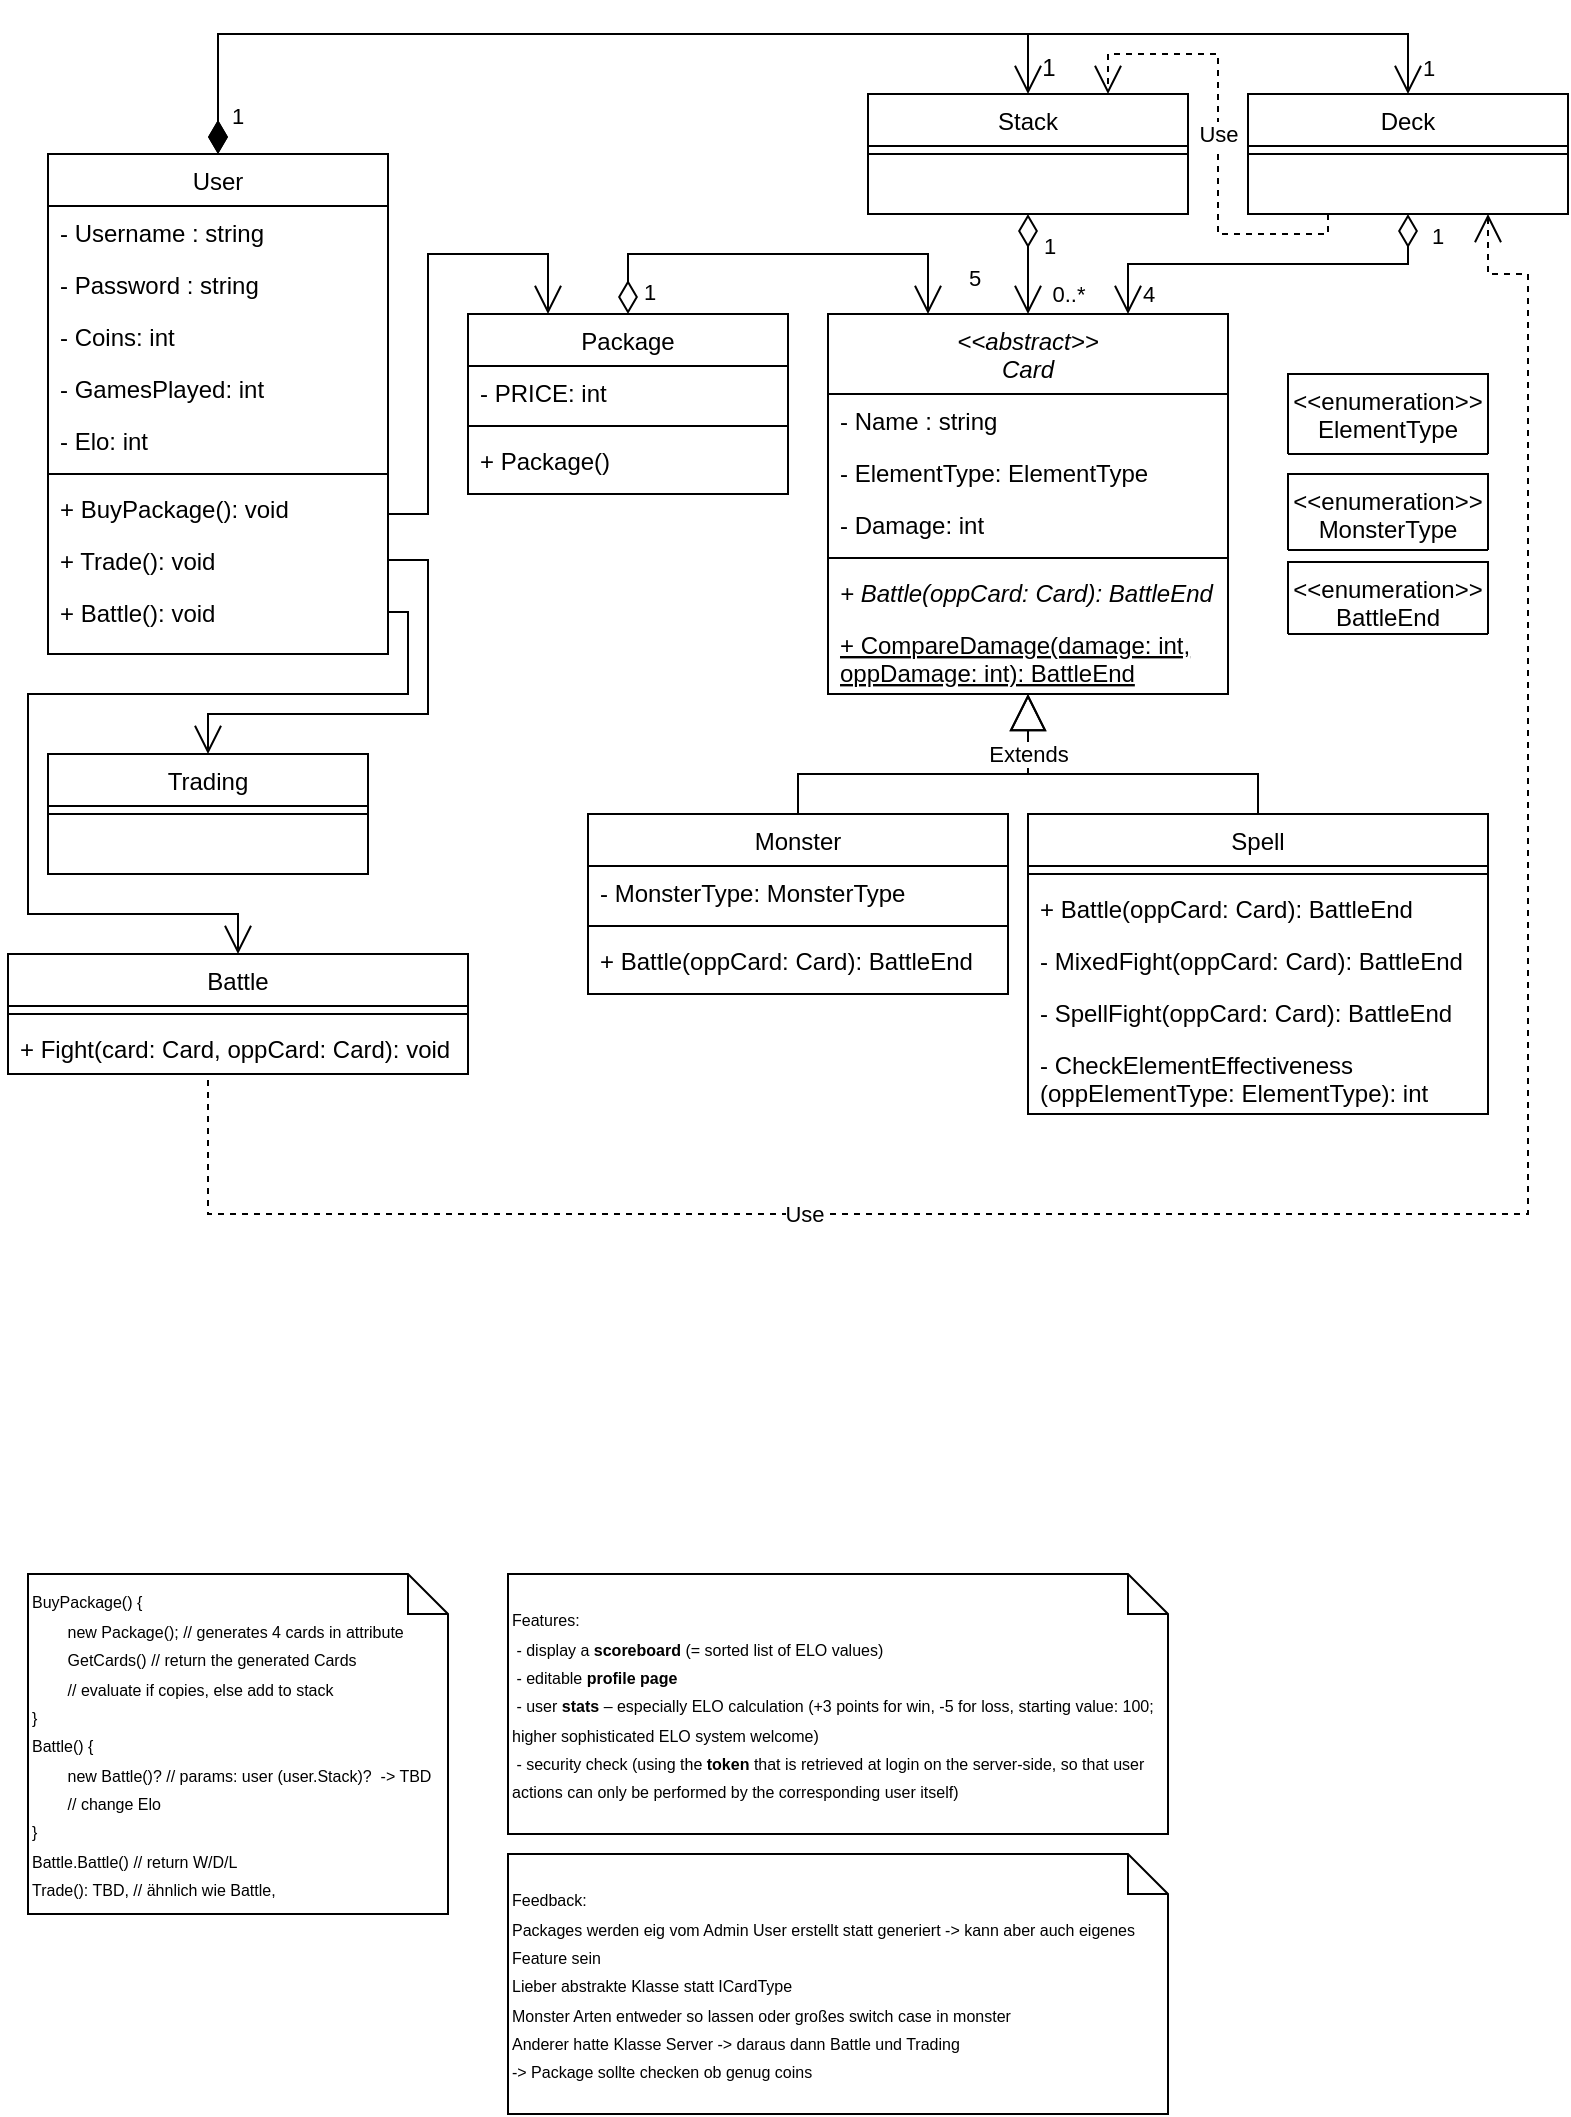 <mxfile version="24.8.3">
  <diagram name="Page-1" id="4T1kXUS9-b-aL4tz5m4I">
    <mxGraphModel dx="1615" dy="-312" grid="1" gridSize="10" guides="1" tooltips="1" connect="1" arrows="1" fold="1" page="1" pageScale="1" pageWidth="827" pageHeight="1169" math="0" shadow="0">
      <root>
        <mxCell id="0" />
        <mxCell id="1" parent="0" />
        <mxCell id="1sqvrXjf4_GnCzgxel8a-67" value="User" style="swimlane;fontStyle=0;align=center;verticalAlign=top;childLayout=stackLayout;horizontal=1;startSize=26;horizontalStack=0;resizeParent=1;resizeLast=0;collapsible=1;marginBottom=0;rounded=0;shadow=0;strokeWidth=1;" parent="1" vertex="1">
          <mxGeometry x="40" y="1270" width="170" height="250" as="geometry">
            <mxRectangle x="40" y="80" width="160" height="26" as="alternateBounds" />
          </mxGeometry>
        </mxCell>
        <mxCell id="1sqvrXjf4_GnCzgxel8a-68" value="- Username : string" style="text;align=left;verticalAlign=top;spacingLeft=4;spacingRight=4;overflow=hidden;rotatable=0;points=[[0,0.5],[1,0.5]];portConstraint=eastwest;rounded=0;" parent="1sqvrXjf4_GnCzgxel8a-67" vertex="1">
          <mxGeometry y="26" width="170" height="26" as="geometry" />
        </mxCell>
        <mxCell id="1sqvrXjf4_GnCzgxel8a-69" value="- Password : string" style="text;align=left;verticalAlign=top;spacingLeft=4;spacingRight=4;overflow=hidden;rotatable=0;points=[[0,0.5],[1,0.5]];portConstraint=eastwest;rounded=0;shadow=0;html=0;" parent="1sqvrXjf4_GnCzgxel8a-67" vertex="1">
          <mxGeometry y="52" width="170" height="26" as="geometry" />
        </mxCell>
        <mxCell id="1sqvrXjf4_GnCzgxel8a-70" value="- Coins: int" style="text;align=left;verticalAlign=top;spacingLeft=4;spacingRight=4;overflow=hidden;rotatable=0;points=[[0,0.5],[1,0.5]];portConstraint=eastwest;rounded=0;shadow=0;html=0;" parent="1sqvrXjf4_GnCzgxel8a-67" vertex="1">
          <mxGeometry y="78" width="170" height="26" as="geometry" />
        </mxCell>
        <mxCell id="1sqvrXjf4_GnCzgxel8a-71" value="- GamesPlayed: int" style="text;align=left;verticalAlign=top;spacingLeft=4;spacingRight=4;overflow=hidden;rotatable=0;points=[[0,0.5],[1,0.5]];portConstraint=eastwest;rounded=0;shadow=0;html=0;" parent="1sqvrXjf4_GnCzgxel8a-67" vertex="1">
          <mxGeometry y="104" width="170" height="26" as="geometry" />
        </mxCell>
        <mxCell id="1sqvrXjf4_GnCzgxel8a-72" value="- Elo: int" style="text;align=left;verticalAlign=top;spacingLeft=4;spacingRight=4;overflow=hidden;rotatable=0;points=[[0,0.5],[1,0.5]];portConstraint=eastwest;rounded=0;shadow=0;html=0;" parent="1sqvrXjf4_GnCzgxel8a-67" vertex="1">
          <mxGeometry y="130" width="170" height="26" as="geometry" />
        </mxCell>
        <mxCell id="1sqvrXjf4_GnCzgxel8a-73" value="" style="line;html=1;strokeWidth=1;align=left;verticalAlign=middle;spacingTop=-1;spacingLeft=3;spacingRight=3;rotatable=0;labelPosition=right;points=[];portConstraint=eastwest;" parent="1sqvrXjf4_GnCzgxel8a-67" vertex="1">
          <mxGeometry y="156" width="170" height="8" as="geometry" />
        </mxCell>
        <mxCell id="1sqvrXjf4_GnCzgxel8a-74" value="+ BuyPackage(): void" style="text;align=left;verticalAlign=top;spacingLeft=4;spacingRight=4;overflow=hidden;rotatable=0;points=[[0,0.5],[1,0.5]];portConstraint=eastwest;rounded=0;shadow=0;html=0;" parent="1sqvrXjf4_GnCzgxel8a-67" vertex="1">
          <mxGeometry y="164" width="170" height="26" as="geometry" />
        </mxCell>
        <mxCell id="1sqvrXjf4_GnCzgxel8a-75" value="+ Trade(): void" style="text;align=left;verticalAlign=top;spacingLeft=4;spacingRight=4;overflow=hidden;rotatable=0;points=[[0,0.5],[1,0.5]];portConstraint=eastwest;rounded=0;shadow=0;html=0;" parent="1sqvrXjf4_GnCzgxel8a-67" vertex="1">
          <mxGeometry y="190" width="170" height="26" as="geometry" />
        </mxCell>
        <mxCell id="1sqvrXjf4_GnCzgxel8a-76" value="+ Battle(): void" style="text;align=left;verticalAlign=top;spacingLeft=4;spacingRight=4;overflow=hidden;rotatable=0;points=[[0,0.5],[1,0.5]];portConstraint=eastwest;rounded=0;shadow=0;html=0;" parent="1sqvrXjf4_GnCzgxel8a-67" vertex="1">
          <mxGeometry y="216" width="170" height="26" as="geometry" />
        </mxCell>
        <mxCell id="1sqvrXjf4_GnCzgxel8a-82" value="Monster" style="swimlane;fontStyle=0;align=center;verticalAlign=top;childLayout=stackLayout;horizontal=1;startSize=26;horizontalStack=0;resizeParent=1;resizeLast=0;collapsible=1;marginBottom=0;rounded=0;shadow=0;strokeWidth=1;" parent="1" vertex="1">
          <mxGeometry x="310" y="1600" width="210" height="90" as="geometry">
            <mxRectangle x="360" y="320" width="160" height="26" as="alternateBounds" />
          </mxGeometry>
        </mxCell>
        <mxCell id="1sqvrXjf4_GnCzgxel8a-84" value="- MonsterType: MonsterType" style="text;align=left;verticalAlign=top;spacingLeft=4;spacingRight=4;overflow=hidden;rotatable=0;points=[[0,0.5],[1,0.5]];portConstraint=eastwest;rounded=0;shadow=0;html=0;" parent="1sqvrXjf4_GnCzgxel8a-82" vertex="1">
          <mxGeometry y="26" width="210" height="26" as="geometry" />
        </mxCell>
        <mxCell id="1sqvrXjf4_GnCzgxel8a-85" value="" style="line;html=1;strokeWidth=1;align=left;verticalAlign=middle;spacingTop=-1;spacingLeft=3;spacingRight=3;rotatable=0;labelPosition=right;points=[];portConstraint=eastwest;" parent="1sqvrXjf4_GnCzgxel8a-82" vertex="1">
          <mxGeometry y="52" width="210" height="8" as="geometry" />
        </mxCell>
        <mxCell id="1sqvrXjf4_GnCzgxel8a-86" value="+ Battle(oppCard: Card): BattleEnd" style="text;align=left;verticalAlign=top;spacingLeft=4;spacingRight=4;overflow=hidden;rotatable=0;points=[[0,0.5],[1,0.5]];portConstraint=eastwest;rounded=0;shadow=0;html=0;" parent="1sqvrXjf4_GnCzgxel8a-82" vertex="1">
          <mxGeometry y="60" width="210" height="30" as="geometry" />
        </mxCell>
        <mxCell id="1sqvrXjf4_GnCzgxel8a-87" value="Spell" style="swimlane;fontStyle=0;align=center;verticalAlign=top;childLayout=stackLayout;horizontal=1;startSize=26;horizontalStack=0;resizeParent=1;resizeLast=0;collapsible=1;marginBottom=0;rounded=0;shadow=0;strokeWidth=1;" parent="1" vertex="1">
          <mxGeometry x="530" y="1600" width="230" height="150" as="geometry">
            <mxRectangle x="230" y="140" width="160" height="26" as="alternateBounds" />
          </mxGeometry>
        </mxCell>
        <mxCell id="1sqvrXjf4_GnCzgxel8a-89" value="" style="line;html=1;strokeWidth=1;align=left;verticalAlign=middle;spacingTop=-1;spacingLeft=3;spacingRight=3;rotatable=0;labelPosition=right;points=[];portConstraint=eastwest;" parent="1sqvrXjf4_GnCzgxel8a-87" vertex="1">
          <mxGeometry y="26" width="230" height="8" as="geometry" />
        </mxCell>
        <mxCell id="1sqvrXjf4_GnCzgxel8a-90" value="+ Battle(oppCard: Card): BattleEnd" style="text;align=left;verticalAlign=top;spacingLeft=4;spacingRight=4;overflow=hidden;rotatable=0;points=[[0,0.5],[1,0.5]];portConstraint=eastwest;rounded=0;shadow=0;html=0;" parent="1sqvrXjf4_GnCzgxel8a-87" vertex="1">
          <mxGeometry y="34" width="230" height="26" as="geometry" />
        </mxCell>
        <mxCell id="cipwJM4poq1GliXSku6--9" value="- MixedFight(oppCard: Card): BattleEnd" style="text;align=left;verticalAlign=top;spacingLeft=4;spacingRight=4;overflow=hidden;rotatable=0;points=[[0,0.5],[1,0.5]];portConstraint=eastwest;rounded=0;shadow=0;html=0;" parent="1sqvrXjf4_GnCzgxel8a-87" vertex="1">
          <mxGeometry y="60" width="230" height="26" as="geometry" />
        </mxCell>
        <mxCell id="cipwJM4poq1GliXSku6--8" value="- SpellFight(oppCard: Card): BattleEnd" style="text;align=left;verticalAlign=top;spacingLeft=4;spacingRight=4;overflow=hidden;rotatable=0;points=[[0,0.5],[1,0.5]];portConstraint=eastwest;rounded=0;shadow=0;html=0;" parent="1sqvrXjf4_GnCzgxel8a-87" vertex="1">
          <mxGeometry y="86" width="230" height="26" as="geometry" />
        </mxCell>
        <mxCell id="cipwJM4poq1GliXSku6--10" value="- CheckElementEffectiveness&#xa;(oppElementType: ElementType): int" style="text;align=left;verticalAlign=top;spacingLeft=4;spacingRight=4;overflow=hidden;rotatable=0;points=[[0,0.5],[1,0.5]];portConstraint=eastwest;rounded=0;shadow=0;html=0;" parent="1sqvrXjf4_GnCzgxel8a-87" vertex="1">
          <mxGeometry y="112" width="230" height="38" as="geometry" />
        </mxCell>
        <mxCell id="1sqvrXjf4_GnCzgxel8a-91" value="Extends" style="endArrow=block;endSize=16;endFill=0;html=1;rounded=0;exitX=0.5;exitY=0;exitDx=0;exitDy=0;edgeStyle=orthogonalEdgeStyle;entryX=0.5;entryY=1;entryDx=0;entryDy=0;" parent="1" source="1sqvrXjf4_GnCzgxel8a-82" target="1sqvrXjf4_GnCzgxel8a-121" edge="1">
          <mxGeometry x="0.657" width="160" relative="1" as="geometry">
            <mxPoint x="420" y="1610" as="sourcePoint" />
            <mxPoint x="520" y="1430" as="targetPoint" />
            <Array as="points">
              <mxPoint x="415" y="1580" />
              <mxPoint x="530" y="1580" />
            </Array>
            <mxPoint as="offset" />
          </mxGeometry>
        </mxCell>
        <mxCell id="1sqvrXjf4_GnCzgxel8a-92" value="Stack" style="swimlane;fontStyle=0;align=center;verticalAlign=top;childLayout=stackLayout;horizontal=1;startSize=26;horizontalStack=0;resizeParent=1;resizeLast=0;collapsible=1;marginBottom=0;rounded=0;shadow=0;strokeWidth=1;" parent="1" vertex="1">
          <mxGeometry x="450" y="1240" width="160" height="60" as="geometry">
            <mxRectangle x="230" y="140" width="160" height="26" as="alternateBounds" />
          </mxGeometry>
        </mxCell>
        <mxCell id="1sqvrXjf4_GnCzgxel8a-93" value="" style="line;html=1;strokeWidth=1;align=left;verticalAlign=middle;spacingTop=-1;spacingLeft=3;spacingRight=3;rotatable=0;labelPosition=right;points=[];portConstraint=eastwest;" parent="1sqvrXjf4_GnCzgxel8a-92" vertex="1">
          <mxGeometry y="26" width="160" height="8" as="geometry" />
        </mxCell>
        <mxCell id="1sqvrXjf4_GnCzgxel8a-94" value="1" style="endArrow=open;html=1;endSize=12;startArrow=diamondThin;startSize=14;startFill=1;align=left;verticalAlign=bottom;rounded=0;exitX=0.5;exitY=0;exitDx=0;exitDy=0;entryX=0.5;entryY=0;entryDx=0;entryDy=0;edgeStyle=orthogonalEdgeStyle;" parent="1" source="1sqvrXjf4_GnCzgxel8a-67" target="1sqvrXjf4_GnCzgxel8a-92" edge="1">
          <mxGeometry x="-0.96" y="-5" relative="1" as="geometry">
            <mxPoint x="180" y="1420" as="sourcePoint" />
            <mxPoint x="340" y="1420" as="targetPoint" />
            <Array as="points">
              <mxPoint x="125" y="1210" />
              <mxPoint x="530" y="1210" />
            </Array>
            <mxPoint as="offset" />
          </mxGeometry>
        </mxCell>
        <mxCell id="1sqvrXjf4_GnCzgxel8a-95" value="1" style="endArrow=open;html=1;endSize=12;startArrow=diamondThin;startSize=14;startFill=0;edgeStyle=orthogonalEdgeStyle;align=left;verticalAlign=bottom;rounded=0;exitX=0.5;exitY=1;exitDx=0;exitDy=0;entryX=0.5;entryY=0;entryDx=0;entryDy=0;" parent="1" source="1sqvrXjf4_GnCzgxel8a-92" target="1sqvrXjf4_GnCzgxel8a-121" edge="1">
          <mxGeometry y="6" relative="1" as="geometry">
            <mxPoint x="296" y="1420" as="sourcePoint" />
            <mxPoint x="530" y="1342" as="targetPoint" />
            <mxPoint as="offset" />
          </mxGeometry>
        </mxCell>
        <mxCell id="1sqvrXjf4_GnCzgxel8a-96" value="0..*" style="edgeLabel;html=1;align=center;verticalAlign=middle;resizable=0;points=[];" parent="1sqvrXjf4_GnCzgxel8a-95" vertex="1" connectable="0">
          <mxGeometry x="1" y="11" relative="1" as="geometry">
            <mxPoint x="9" y="-10" as="offset" />
          </mxGeometry>
        </mxCell>
        <mxCell id="1sqvrXjf4_GnCzgxel8a-97" value="Trading" style="swimlane;fontStyle=0;align=center;verticalAlign=top;childLayout=stackLayout;horizontal=1;startSize=26;horizontalStack=0;resizeParent=1;resizeLast=0;collapsible=1;marginBottom=0;rounded=0;shadow=0;strokeWidth=1;" parent="1" vertex="1">
          <mxGeometry x="40" y="1570" width="160" height="60" as="geometry">
            <mxRectangle x="40" y="380" width="160" height="26" as="alternateBounds" />
          </mxGeometry>
        </mxCell>
        <mxCell id="1sqvrXjf4_GnCzgxel8a-98" value="" style="line;html=1;strokeWidth=1;align=left;verticalAlign=middle;spacingTop=-1;spacingLeft=3;spacingRight=3;rotatable=0;labelPosition=right;points=[];portConstraint=eastwest;" parent="1sqvrXjf4_GnCzgxel8a-97" vertex="1">
          <mxGeometry y="26" width="160" height="8" as="geometry" />
        </mxCell>
        <mxCell id="1sqvrXjf4_GnCzgxel8a-99" value="Package" style="swimlane;fontStyle=0;align=center;verticalAlign=top;childLayout=stackLayout;horizontal=1;startSize=26;horizontalStack=0;resizeParent=1;resizeLast=0;collapsible=1;marginBottom=0;rounded=0;shadow=0;strokeWidth=1;" parent="1" vertex="1">
          <mxGeometry x="250" y="1350" width="160" height="90" as="geometry">
            <mxRectangle x="230" y="140" width="160" height="26" as="alternateBounds" />
          </mxGeometry>
        </mxCell>
        <mxCell id="1sqvrXjf4_GnCzgxel8a-100" value="- PRICE: int" style="text;align=left;verticalAlign=top;spacingLeft=4;spacingRight=4;overflow=hidden;rotatable=0;points=[[0,0.5],[1,0.5]];portConstraint=eastwest;rounded=0;shadow=0;html=0;" parent="1sqvrXjf4_GnCzgxel8a-99" vertex="1">
          <mxGeometry y="26" width="160" height="26" as="geometry" />
        </mxCell>
        <mxCell id="1sqvrXjf4_GnCzgxel8a-101" value="" style="line;html=1;strokeWidth=1;align=left;verticalAlign=middle;spacingTop=-1;spacingLeft=3;spacingRight=3;rotatable=0;labelPosition=right;points=[];portConstraint=eastwest;" parent="1sqvrXjf4_GnCzgxel8a-99" vertex="1">
          <mxGeometry y="52" width="160" height="8" as="geometry" />
        </mxCell>
        <mxCell id="1sqvrXjf4_GnCzgxel8a-102" value="+ Package()" style="text;align=left;verticalAlign=top;spacingLeft=4;spacingRight=4;overflow=hidden;rotatable=0;points=[[0,0.5],[1,0.5]];portConstraint=eastwest;rounded=0;shadow=0;html=0;" parent="1sqvrXjf4_GnCzgxel8a-99" vertex="1">
          <mxGeometry y="60" width="160" height="26" as="geometry" />
        </mxCell>
        <mxCell id="1sqvrXjf4_GnCzgxel8a-103" value="1" style="endArrow=open;html=1;endSize=12;startArrow=diamondThin;startSize=14;startFill=0;edgeStyle=orthogonalEdgeStyle;align=left;verticalAlign=bottom;rounded=0;exitX=0.5;exitY=0;exitDx=0;exitDy=0;entryX=0.25;entryY=0;entryDx=0;entryDy=0;" parent="1" source="1sqvrXjf4_GnCzgxel8a-99" target="1sqvrXjf4_GnCzgxel8a-121" edge="1">
          <mxGeometry x="-0.98" y="-6" relative="1" as="geometry">
            <mxPoint x="550" y="1310" as="sourcePoint" />
            <mxPoint x="487.5" y="1342" as="targetPoint" />
            <mxPoint as="offset" />
            <Array as="points">
              <mxPoint x="330" y="1320" />
              <mxPoint x="480" y="1320" />
            </Array>
          </mxGeometry>
        </mxCell>
        <mxCell id="1sqvrXjf4_GnCzgxel8a-104" value="5" style="edgeLabel;html=1;align=center;verticalAlign=middle;resizable=0;points=[];" parent="1sqvrXjf4_GnCzgxel8a-103" vertex="1" connectable="0">
          <mxGeometry x="1" y="11" relative="1" as="geometry">
            <mxPoint x="12" y="-18" as="offset" />
          </mxGeometry>
        </mxCell>
        <mxCell id="1sqvrXjf4_GnCzgxel8a-105" value="Battle" style="swimlane;fontStyle=0;align=center;verticalAlign=top;childLayout=stackLayout;horizontal=1;startSize=26;horizontalStack=0;resizeParent=1;resizeLast=0;collapsible=1;marginBottom=0;rounded=0;shadow=0;strokeWidth=1;" parent="1" vertex="1">
          <mxGeometry x="20" y="1670" width="230" height="60" as="geometry">
            <mxRectangle x="230" y="140" width="160" height="26" as="alternateBounds" />
          </mxGeometry>
        </mxCell>
        <mxCell id="1sqvrXjf4_GnCzgxel8a-106" value="" style="line;html=1;strokeWidth=1;align=left;verticalAlign=middle;spacingTop=-1;spacingLeft=3;spacingRight=3;rotatable=0;labelPosition=right;points=[];portConstraint=eastwest;" parent="1sqvrXjf4_GnCzgxel8a-105" vertex="1">
          <mxGeometry y="26" width="230" height="8" as="geometry" />
        </mxCell>
        <mxCell id="cipwJM4poq1GliXSku6--11" value="+ Fight(card: Card, oppCard: Card): void" style="text;align=left;verticalAlign=top;spacingLeft=4;spacingRight=4;overflow=hidden;rotatable=0;points=[[0,0.5],[1,0.5]];portConstraint=eastwest;rounded=0;shadow=0;html=0;" parent="1sqvrXjf4_GnCzgxel8a-105" vertex="1">
          <mxGeometry y="34" width="230" height="26" as="geometry" />
        </mxCell>
        <mxCell id="1sqvrXjf4_GnCzgxel8a-107" value="Deck" style="swimlane;fontStyle=0;align=center;verticalAlign=top;childLayout=stackLayout;horizontal=1;startSize=26;horizontalStack=0;resizeParent=1;resizeLast=0;collapsible=1;marginBottom=0;rounded=0;shadow=0;strokeWidth=1;" parent="1" vertex="1">
          <mxGeometry x="640" y="1240" width="160" height="60" as="geometry">
            <mxRectangle x="230" y="140" width="160" height="26" as="alternateBounds" />
          </mxGeometry>
        </mxCell>
        <mxCell id="1sqvrXjf4_GnCzgxel8a-108" value="" style="line;html=1;strokeWidth=1;align=left;verticalAlign=middle;spacingTop=-1;spacingLeft=3;spacingRight=3;rotatable=0;labelPosition=right;points=[];portConstraint=eastwest;" parent="1sqvrXjf4_GnCzgxel8a-107" vertex="1">
          <mxGeometry y="26" width="160" height="8" as="geometry" />
        </mxCell>
        <mxCell id="1sqvrXjf4_GnCzgxel8a-109" value="1" style="endArrow=open;html=1;endSize=12;startArrow=diamondThin;startSize=14;startFill=1;edgeStyle=orthogonalEdgeStyle;align=left;verticalAlign=bottom;rounded=0;exitX=0.5;exitY=0;exitDx=0;exitDy=0;entryX=0.5;entryY=0;entryDx=0;entryDy=0;curved=0;" parent="1" source="1sqvrXjf4_GnCzgxel8a-67" target="1sqvrXjf4_GnCzgxel8a-107" edge="1">
          <mxGeometry x="-0.971" y="-5" relative="1" as="geometry">
            <mxPoint x="400" y="1530" as="sourcePoint" />
            <mxPoint x="560" y="1530" as="targetPoint" />
            <Array as="points">
              <mxPoint x="125" y="1210" />
              <mxPoint x="720" y="1210" />
            </Array>
            <mxPoint as="offset" />
          </mxGeometry>
        </mxCell>
        <mxCell id="1sqvrXjf4_GnCzgxel8a-110" value="1" style="text;align=center;fontStyle=0;verticalAlign=middle;spacingLeft=3;spacingRight=3;strokeColor=none;rotatable=0;points=[[0,0.5],[1,0.5]];portConstraint=eastwest;html=1;" parent="1" vertex="1">
          <mxGeometry x="530" y="1214" width="20" height="26" as="geometry" />
        </mxCell>
        <mxCell id="1sqvrXjf4_GnCzgxel8a-111" value="&lt;font style=&quot;font-size: 11px; font-weight: normal;&quot;&gt;1&lt;/font&gt;" style="text;align=center;fontStyle=1;verticalAlign=middle;spacingLeft=3;spacingRight=3;strokeColor=none;rotatable=0;points=[[0,0.5],[1,0.5]];portConstraint=eastwest;html=1;" parent="1" vertex="1">
          <mxGeometry x="720" y="1214" width="20" height="26" as="geometry" />
        </mxCell>
        <mxCell id="1sqvrXjf4_GnCzgxel8a-112" value="1" style="endArrow=open;html=1;endSize=12;startArrow=diamondThin;startSize=14;startFill=0;edgeStyle=orthogonalEdgeStyle;align=left;verticalAlign=bottom;rounded=0;exitX=0.5;exitY=1;exitDx=0;exitDy=0;entryX=0.75;entryY=0;entryDx=0;entryDy=0;" parent="1" source="1sqvrXjf4_GnCzgxel8a-107" target="1sqvrXjf4_GnCzgxel8a-121" edge="1">
          <mxGeometry x="-0.789" y="10" relative="1" as="geometry">
            <mxPoint x="540" y="1310" as="sourcePoint" />
            <mxPoint x="572.5" y="1342" as="targetPoint" />
            <mxPoint as="offset" />
          </mxGeometry>
        </mxCell>
        <mxCell id="1sqvrXjf4_GnCzgxel8a-113" value="4" style="edgeLabel;html=1;align=center;verticalAlign=middle;resizable=0;points=[];" parent="1sqvrXjf4_GnCzgxel8a-112" vertex="1" connectable="0">
          <mxGeometry x="1" y="11" relative="1" as="geometry">
            <mxPoint x="-1" y="-10" as="offset" />
          </mxGeometry>
        </mxCell>
        <mxCell id="1sqvrXjf4_GnCzgxel8a-114" value="&lt;font style=&quot;font-size: 8px;&quot;&gt;BuyPackage()&amp;nbsp;&lt;/font&gt;&lt;span style=&quot;font-size: 8px; background-color: initial;&quot;&gt;{&lt;/span&gt;&lt;div&gt;&lt;font style=&quot;font-size: 8px;&quot;&gt;&lt;span style=&quot;white-space: pre;&quot;&gt;&#x9;&lt;/span&gt;new Package(); // generates 4 cards in attribute&lt;br&gt;&lt;/font&gt;&lt;/div&gt;&lt;div&gt;&lt;font style=&quot;font-size: 8px;&quot;&gt;&lt;span style=&quot;white-space: pre;&quot;&gt;&#x9;&lt;/span&gt;GetCards() // return the generated Cards&lt;br&gt;&lt;/font&gt;&lt;/div&gt;&lt;div&gt;&lt;font style=&quot;font-size: 8px;&quot;&gt;&lt;span style=&quot;white-space: pre;&quot;&gt;&#x9;&lt;/span&gt;// evaluate if copies, else add to stack&lt;br&gt;&lt;/font&gt;&lt;/div&gt;&lt;div&gt;&lt;font style=&quot;font-size: 8px;&quot;&gt;}&lt;/font&gt;&lt;/div&gt;&lt;div&gt;&lt;font style=&quot;font-size: 8px;&quot;&gt;Battle() {&lt;/font&gt;&lt;/div&gt;&lt;div&gt;&lt;font style=&quot;font-size: 8px;&quot;&gt;&lt;span style=&quot;white-space: pre;&quot;&gt;&#x9;&lt;/span&gt;new Battle()? // params: user (user.Stack)?&amp;nbsp; -&amp;gt; TBD&lt;/font&gt;&lt;/div&gt;&lt;div&gt;&lt;font style=&quot;font-size: 8px;&quot;&gt;&lt;span style=&quot;white-space: pre;&quot;&gt;&#x9;&lt;/span&gt;// change Elo&lt;br&gt;&lt;/font&gt;&lt;/div&gt;&lt;div&gt;&lt;font style=&quot;font-size: 8px;&quot;&gt;}&amp;nbsp;&lt;/font&gt;&lt;/div&gt;&lt;div&gt;&lt;font style=&quot;font-size: 8px;&quot;&gt;Battle.Battle() // return W/D/L&lt;/font&gt;&lt;/div&gt;&lt;div&gt;&lt;font style=&quot;font-size: 8px;&quot;&gt;Trade(): TBD, // ähnlich wie Battle,&amp;nbsp;&lt;/font&gt;&lt;/div&gt;" style="shape=note;size=20;whiteSpace=wrap;html=1;align=left;" parent="1" vertex="1">
          <mxGeometry x="30" y="1980" width="210" height="170" as="geometry" />
        </mxCell>
        <mxCell id="1sqvrXjf4_GnCzgxel8a-115" value="" style="endArrow=open;endFill=1;endSize=12;html=1;rounded=0;entryX=0.5;entryY=0;entryDx=0;entryDy=0;edgeStyle=orthogonalEdgeStyle;" parent="1" source="1sqvrXjf4_GnCzgxel8a-76" target="1sqvrXjf4_GnCzgxel8a-105" edge="1">
          <mxGeometry width="160" relative="1" as="geometry">
            <mxPoint x="240" y="1480" as="sourcePoint" />
            <mxPoint x="590" y="1490" as="targetPoint" />
            <Array as="points">
              <mxPoint x="220" y="1499" />
              <mxPoint x="220" y="1540" />
              <mxPoint x="30" y="1540" />
              <mxPoint x="30" y="1650" />
              <mxPoint x="135" y="1650" />
            </Array>
          </mxGeometry>
        </mxCell>
        <mxCell id="1sqvrXjf4_GnCzgxel8a-116" value="" style="endArrow=open;endFill=1;endSize=12;html=1;rounded=0;entryX=0.5;entryY=0;entryDx=0;entryDy=0;edgeStyle=orthogonalEdgeStyle;" parent="1" source="1sqvrXjf4_GnCzgxel8a-75" target="1sqvrXjf4_GnCzgxel8a-97" edge="1">
          <mxGeometry width="160" relative="1" as="geometry">
            <mxPoint x="240" y="1490" as="sourcePoint" />
            <mxPoint x="130" y="1640" as="targetPoint" />
            <Array as="points">
              <mxPoint x="230" y="1473" />
              <mxPoint x="230" y="1550" />
              <mxPoint x="120" y="1550" />
            </Array>
          </mxGeometry>
        </mxCell>
        <mxCell id="1sqvrXjf4_GnCzgxel8a-117" value="Use" style="endArrow=open;endSize=12;dashed=1;html=1;rounded=0;exitX=0.5;exitY=1;exitDx=0;exitDy=0;entryX=0.75;entryY=1;entryDx=0;entryDy=0;edgeStyle=orthogonalEdgeStyle;" parent="1" source="1sqvrXjf4_GnCzgxel8a-105" target="1sqvrXjf4_GnCzgxel8a-107" edge="1">
          <mxGeometry x="-0.395" width="160" relative="1" as="geometry">
            <mxPoint x="220" y="1431" as="sourcePoint" />
            <mxPoint x="304" y="1352" as="targetPoint" />
            <Array as="points">
              <mxPoint x="120" y="1730" />
              <mxPoint x="120" y="1800" />
              <mxPoint x="780" y="1800" />
              <mxPoint x="780" y="1330" />
              <mxPoint x="760" y="1330" />
            </Array>
            <mxPoint as="offset" />
          </mxGeometry>
        </mxCell>
        <mxCell id="1sqvrXjf4_GnCzgxel8a-118" value="&lt;font style=&quot;font-size: 8px;&quot;&gt;Features:&lt;/font&gt;&lt;div&gt;&lt;font style=&quot;font-size: 8px;&quot;&gt;&amp;nbsp;- display a &lt;b&gt;scoreboard &lt;/b&gt;(= sorted list of ELO values)&lt;/font&gt;&lt;/div&gt;&lt;div&gt;&lt;font style=&quot;font-size: 8px;&quot;&gt;&amp;nbsp;- editable &lt;b&gt;profile page&lt;/b&gt;&lt;/font&gt;&lt;/div&gt;&lt;div&gt;&lt;font style=&quot;font-size: 8px;&quot;&gt;&amp;nbsp;- user &lt;b&gt;stats &lt;/b&gt;– especially ELO calculation (+3 points for win, -5 for loss, starting value: 100;&lt;br&gt;higher sophisticated ELO system welcome)&lt;/font&gt;&lt;/div&gt;&lt;div&gt;&lt;font style=&quot;font-size: 8px;&quot;&gt;&amp;nbsp;- security check (using the &lt;b&gt;token &lt;/b&gt;that is retrieved at login on the server-side, so that user&lt;br&gt;actions can only be performed by the corresponding user itself)&lt;/font&gt;&lt;span style=&quot;font-size: 8px;&quot;&gt;&lt;br&gt;&lt;/span&gt;&lt;/div&gt;" style="shape=note;size=20;whiteSpace=wrap;html=1;align=left;" parent="1" vertex="1">
          <mxGeometry x="270" y="1980" width="330" height="130" as="geometry" />
        </mxCell>
        <mxCell id="1sqvrXjf4_GnCzgxel8a-119" value="" style="endArrow=open;endFill=1;endSize=12;html=1;rounded=0;entryX=0.25;entryY=0;entryDx=0;entryDy=0;edgeStyle=orthogonalEdgeStyle;" parent="1" source="1sqvrXjf4_GnCzgxel8a-74" target="1sqvrXjf4_GnCzgxel8a-99" edge="1">
          <mxGeometry width="160" relative="1" as="geometry">
            <mxPoint x="220" y="1500" as="sourcePoint" />
            <mxPoint x="130" y="1580" as="targetPoint" />
            <Array as="points">
              <mxPoint x="230" y="1450" />
              <mxPoint x="230" y="1320" />
              <mxPoint x="290" y="1320" />
            </Array>
          </mxGeometry>
        </mxCell>
        <mxCell id="1sqvrXjf4_GnCzgxel8a-120" value="Use" style="endArrow=open;endSize=12;dashed=1;html=1;rounded=0;exitX=0.25;exitY=1;exitDx=0;exitDy=0;entryX=0.75;entryY=0;entryDx=0;entryDy=0;edgeStyle=orthogonalEdgeStyle;" parent="1" source="1sqvrXjf4_GnCzgxel8a-107" target="1sqvrXjf4_GnCzgxel8a-92" edge="1">
          <mxGeometry width="160" relative="1" as="geometry">
            <mxPoint x="340" y="1530" as="sourcePoint" />
            <mxPoint x="500" y="1530" as="targetPoint" />
            <Array as="points">
              <mxPoint x="680" y="1310" />
              <mxPoint x="625" y="1310" />
              <mxPoint x="625" y="1220" />
              <mxPoint x="570" y="1220" />
            </Array>
          </mxGeometry>
        </mxCell>
        <mxCell id="1sqvrXjf4_GnCzgxel8a-121" value="&lt;&lt;abstract&gt;&gt;&#xa;Card" style="swimlane;fontStyle=2;align=center;verticalAlign=top;childLayout=stackLayout;horizontal=1;startSize=40;horizontalStack=0;resizeParent=1;resizeLast=0;collapsible=1;marginBottom=0;rounded=0;shadow=0;strokeWidth=1;" parent="1" vertex="1">
          <mxGeometry x="430" y="1350" width="200" height="190" as="geometry">
            <mxRectangle x="360" y="320" width="160" height="26" as="alternateBounds" />
          </mxGeometry>
        </mxCell>
        <mxCell id="cipwJM4poq1GliXSku6--4" value="- Name : string" style="text;align=left;verticalAlign=top;spacingLeft=4;spacingRight=4;overflow=hidden;rotatable=0;points=[[0,0.5],[1,0.5]];portConstraint=eastwest;rounded=0;" parent="1sqvrXjf4_GnCzgxel8a-121" vertex="1">
          <mxGeometry y="40" width="200" height="26" as="geometry" />
        </mxCell>
        <mxCell id="cipwJM4poq1GliXSku6--6" value="- ElementType: ElementType" style="text;align=left;verticalAlign=top;spacingLeft=4;spacingRight=4;overflow=hidden;rotatable=0;points=[[0,0.5],[1,0.5]];portConstraint=eastwest;rounded=0;shadow=0;html=0;" parent="1sqvrXjf4_GnCzgxel8a-121" vertex="1">
          <mxGeometry y="66" width="200" height="26" as="geometry" />
        </mxCell>
        <mxCell id="cipwJM4poq1GliXSku6--5" value="- Damage: int" style="text;align=left;verticalAlign=top;spacingLeft=4;spacingRight=4;overflow=hidden;rotatable=0;points=[[0,0.5],[1,0.5]];portConstraint=eastwest;rounded=0;shadow=0;html=0;" parent="1sqvrXjf4_GnCzgxel8a-121" vertex="1">
          <mxGeometry y="92" width="200" height="26" as="geometry" />
        </mxCell>
        <mxCell id="1sqvrXjf4_GnCzgxel8a-122" value="" style="line;html=1;strokeWidth=1;align=left;verticalAlign=middle;spacingTop=-1;spacingLeft=3;spacingRight=3;rotatable=0;labelPosition=right;points=[];portConstraint=eastwest;" parent="1sqvrXjf4_GnCzgxel8a-121" vertex="1">
          <mxGeometry y="118" width="200" height="8" as="geometry" />
        </mxCell>
        <mxCell id="1sqvrXjf4_GnCzgxel8a-123" value="+ Battle(oppCard: Card): BattleEnd" style="text;align=left;verticalAlign=top;spacingLeft=4;spacingRight=4;overflow=hidden;rotatable=0;points=[[0,0.5],[1,0.5]];portConstraint=eastwest;rounded=0;shadow=0;html=0;fontStyle=2" parent="1sqvrXjf4_GnCzgxel8a-121" vertex="1">
          <mxGeometry y="126" width="200" height="26" as="geometry" />
        </mxCell>
        <mxCell id="cipwJM4poq1GliXSku6--7" value="+ CompareDamage(damage: int, &#xa;oppDamage: int): BattleEnd" style="text;align=left;verticalAlign=top;spacingLeft=4;spacingRight=4;overflow=hidden;rotatable=0;points=[[0,0.5],[1,0.5]];portConstraint=eastwest;rounded=0;shadow=0;html=0;fontStyle=4" parent="1sqvrXjf4_GnCzgxel8a-121" vertex="1">
          <mxGeometry y="152" width="200" height="38" as="geometry" />
        </mxCell>
        <mxCell id="1sqvrXjf4_GnCzgxel8a-124" value="Extends" style="endArrow=block;endSize=16;endFill=0;html=1;rounded=0;exitX=0.5;exitY=0;exitDx=0;exitDy=0;edgeStyle=orthogonalEdgeStyle;entryX=0.5;entryY=1;entryDx=0;entryDy=0;" parent="1" source="1sqvrXjf4_GnCzgxel8a-87" target="1sqvrXjf4_GnCzgxel8a-121" edge="1">
          <mxGeometry x="0.657" width="160" relative="1" as="geometry">
            <mxPoint x="450" y="1500" as="sourcePoint" />
            <mxPoint x="530" y="1550" as="targetPoint" />
            <Array as="points">
              <mxPoint x="645" y="1580" />
              <mxPoint x="530" y="1580" />
            </Array>
            <mxPoint as="offset" />
          </mxGeometry>
        </mxCell>
        <mxCell id="1sqvrXjf4_GnCzgxel8a-126" value="&lt;&lt;enumeration&gt;&gt;&#xa;BattleEnd" style="swimlane;fontStyle=0;align=center;verticalAlign=top;childLayout=stackLayout;horizontal=1;startSize=36;horizontalStack=0;resizeParent=1;resizeLast=0;collapsible=1;marginBottom=0;rounded=0;shadow=0;strokeWidth=1;" parent="1" vertex="1" collapsed="1">
          <mxGeometry x="660" y="1474" width="100" height="36" as="geometry">
            <mxRectangle x="280" y="1544" width="100" height="96" as="alternateBounds" />
          </mxGeometry>
        </mxCell>
        <mxCell id="1sqvrXjf4_GnCzgxel8a-127" value="&lt;div&gt;Win = 1,&lt;/div&gt;&lt;div&gt;Draw = 0,&lt;/div&gt;&lt;div&gt;Lose = -1&lt;/div&gt;" style="text;html=1;align=center;verticalAlign=middle;resizable=0;points=[];autosize=1;strokeColor=none;fillColor=none;" parent="1sqvrXjf4_GnCzgxel8a-126" vertex="1">
          <mxGeometry y="36" width="100" height="60" as="geometry" />
        </mxCell>
        <mxCell id="1sqvrXjf4_GnCzgxel8a-128" value="&lt;div&gt;&lt;span style=&quot;font-size: 8px;&quot;&gt;Feedback:&amp;nbsp;&lt;/span&gt;&lt;/div&gt;&lt;div&gt;&lt;span style=&quot;font-size: 8px;&quot;&gt;Packages werden eig vom Admin User erstellt statt generiert -&amp;gt; kann aber auch eigenes Feature sein&lt;/span&gt;&lt;/div&gt;&lt;div&gt;&lt;span style=&quot;font-size: 8px;&quot;&gt;Lieber abstrakte Klasse statt ICardType&lt;/span&gt;&lt;/div&gt;&lt;div&gt;&lt;span style=&quot;font-size: 8px;&quot;&gt;Monster Arten entweder so lassen oder großes switch case in monster&lt;/span&gt;&lt;/div&gt;&lt;div&gt;&lt;span style=&quot;font-size: 8px;&quot;&gt;Anderer hatte Klasse Server -&amp;gt; daraus dann Battle und Trading&lt;/span&gt;&lt;/div&gt;&lt;div&gt;&lt;span style=&quot;font-size: 8px;&quot;&gt;-&amp;gt; Package sollte checken ob genug coins&lt;/span&gt;&lt;/div&gt;" style="shape=note;size=20;whiteSpace=wrap;html=1;align=left;" parent="1" vertex="1">
          <mxGeometry x="270" y="2120" width="330" height="130" as="geometry" />
        </mxCell>
        <mxCell id="1sqvrXjf4_GnCzgxel8a-129" value="&lt;&lt;enumeration&gt;&gt;&#xa;MonsterType" style="swimlane;fontStyle=0;align=center;verticalAlign=top;childLayout=stackLayout;horizontal=1;startSize=38;horizontalStack=0;resizeParent=1;resizeLast=0;collapsible=1;marginBottom=0;rounded=0;shadow=0;strokeWidth=1;" parent="1" vertex="1" collapsed="1">
          <mxGeometry x="660" y="1430" width="100" height="38" as="geometry">
            <mxRectangle x="280" y="1502" width="100" height="135" as="alternateBounds" />
          </mxGeometry>
        </mxCell>
        <mxCell id="1sqvrXjf4_GnCzgxel8a-130" value="&lt;div&gt;Goblin = 0,&lt;/div&gt;&lt;div&gt;Dragon = 1,&lt;/div&gt;&lt;div&gt;Wizzard = 2,&lt;/div&gt;&lt;div&gt;Ork = 3,&lt;/div&gt;&lt;div&gt;Knight = 4,&lt;/div&gt;&lt;div&gt;Kraken = 5,&lt;/div&gt;&lt;div&gt;FireElve = 6,&lt;/div&gt;" style="text;html=1;align=center;verticalAlign=middle;resizable=0;points=[];autosize=1;strokeColor=none;fillColor=none;" parent="1sqvrXjf4_GnCzgxel8a-129" vertex="1">
          <mxGeometry y="25" width="100" height="110" as="geometry" />
        </mxCell>
        <mxCell id="1sqvrXjf4_GnCzgxel8a-131" value="&lt;&lt;enumeration&gt;&gt;&#xa;ElementType" style="swimlane;fontStyle=0;align=center;verticalAlign=top;childLayout=stackLayout;horizontal=1;startSize=40;horizontalStack=0;resizeParent=1;resizeLast=0;collapsible=1;marginBottom=0;rounded=0;shadow=0;strokeWidth=1;" parent="1" vertex="1" collapsed="1">
          <mxGeometry x="660" y="1380" width="100" height="40" as="geometry">
            <mxRectangle x="280" y="1450" width="100" height="100" as="alternateBounds" />
          </mxGeometry>
        </mxCell>
        <mxCell id="1sqvrXjf4_GnCzgxel8a-132" value="&lt;div&gt;Normal = 0,&lt;/div&gt;&lt;div&gt;Water = 1,&lt;/div&gt;&lt;div&gt;Fire = 2,&lt;/div&gt;" style="text;html=1;align=center;verticalAlign=middle;resizable=0;points=[];autosize=1;strokeColor=none;fillColor=none;" parent="1sqvrXjf4_GnCzgxel8a-131" vertex="1">
          <mxGeometry y="40" width="100" height="60" as="geometry" />
        </mxCell>
      </root>
    </mxGraphModel>
  </diagram>
</mxfile>
